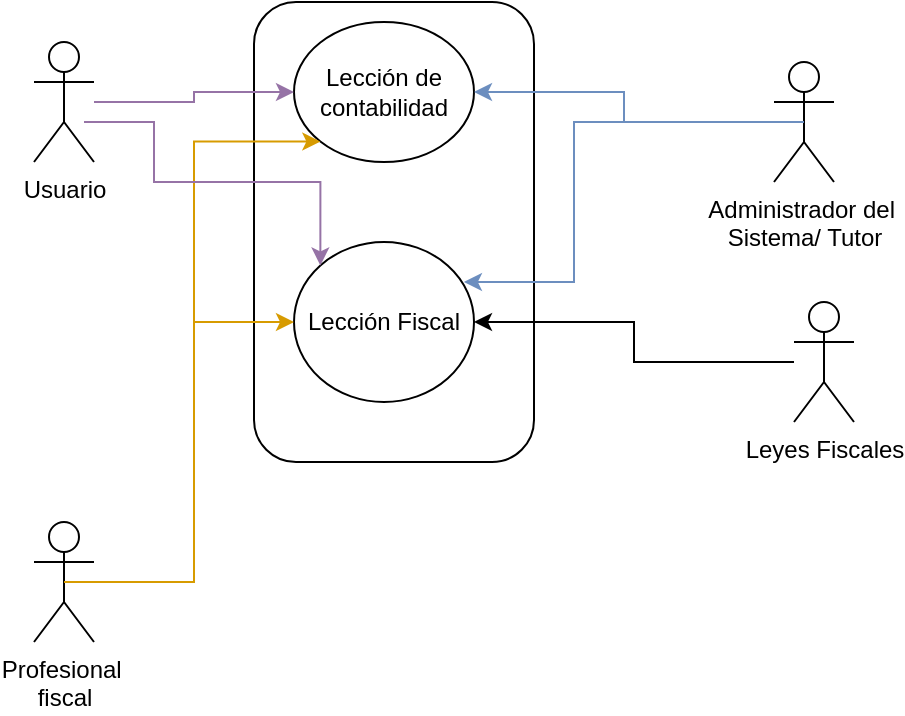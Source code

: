 <mxfile version="12.6.5" type="device"><diagram id="VlcNgdMxAHd7t4jrwora" name="Página-1"><mxGraphModel dx="846" dy="494" grid="1" gridSize="10" guides="1" tooltips="1" connect="1" arrows="1" fold="1" page="1" pageScale="1" pageWidth="827" pageHeight="1169" math="0" shadow="0"><root><mxCell id="0"/><mxCell id="1" parent="0"/><mxCell id="6AR6f_h3jLLX2x6Vhz1S-10" value="" style="rounded=1;whiteSpace=wrap;html=1;fillColor=none;" parent="1" vertex="1"><mxGeometry x="140" y="40" width="140" height="230" as="geometry"/></mxCell><mxCell id="6AR6f_h3jLLX2x6Vhz1S-2" value="Lección de contabilidad" style="ellipse;whiteSpace=wrap;html=1;" parent="1" vertex="1"><mxGeometry x="160" y="50" width="90" height="70" as="geometry"/></mxCell><mxCell id="6AR6f_h3jLLX2x6Vhz1S-8" value="Lección Fiscal" style="ellipse;whiteSpace=wrap;html=1;" parent="1" vertex="1"><mxGeometry x="160" y="160" width="90" height="80" as="geometry"/></mxCell><mxCell id="6AR6f_h3jLLX2x6Vhz1S-16" value="" style="edgeStyle=orthogonalEdgeStyle;rounded=0;orthogonalLoop=1;jettySize=auto;html=1;fillColor=#e1d5e7;strokeColor=#9673a6;" parent="1" source="6AR6f_h3jLLX2x6Vhz1S-12" target="6AR6f_h3jLLX2x6Vhz1S-2" edge="1"><mxGeometry relative="1" as="geometry"/></mxCell><mxCell id="6AR6f_h3jLLX2x6Vhz1S-12" value="Usuario" style="shape=umlActor;verticalLabelPosition=bottom;labelBackgroundColor=#ffffff;verticalAlign=top;html=1;outlineConnect=0;fillColor=none;" parent="1" vertex="1"><mxGeometry x="30" y="60" width="30" height="60" as="geometry"/></mxCell><mxCell id="6AR6f_h3jLLX2x6Vhz1S-28" value="" style="edgeStyle=orthogonalEdgeStyle;rounded=0;orthogonalLoop=1;jettySize=auto;html=1;entryX=0;entryY=1;entryDx=0;entryDy=0;exitX=0.5;exitY=0.5;exitDx=0;exitDy=0;exitPerimeter=0;fillColor=#ffe6cc;strokeColor=#d79b00;" parent="1" source="6AR6f_h3jLLX2x6Vhz1S-13" target="6AR6f_h3jLLX2x6Vhz1S-2" edge="1"><mxGeometry relative="1" as="geometry"><Array as="points"><mxPoint x="110" y="330"/><mxPoint x="110" y="110"/></Array></mxGeometry></mxCell><mxCell id="6AR6f_h3jLLX2x6Vhz1S-13" value="Profesional&amp;nbsp;&lt;br&gt;fiscal" style="shape=umlActor;verticalLabelPosition=bottom;labelBackgroundColor=#ffffff;verticalAlign=top;html=1;outlineConnect=0;fillColor=none;" parent="1" vertex="1"><mxGeometry x="30" y="300" width="30" height="60" as="geometry"/></mxCell><mxCell id="6AR6f_h3jLLX2x6Vhz1S-29" value="" style="edgeStyle=orthogonalEdgeStyle;rounded=0;orthogonalLoop=1;jettySize=auto;html=1;fillColor=#dae8fc;strokeColor=#6c8ebf;" parent="1" source="6AR6f_h3jLLX2x6Vhz1S-14" target="6AR6f_h3jLLX2x6Vhz1S-2" edge="1"><mxGeometry relative="1" as="geometry"/></mxCell><mxCell id="6AR6f_h3jLLX2x6Vhz1S-14" value="Administrador del&amp;nbsp;&lt;br&gt;Sistema/ Tutor" style="shape=umlActor;verticalLabelPosition=bottom;labelBackgroundColor=#ffffff;verticalAlign=top;html=1;outlineConnect=0;fillColor=none;" parent="1" vertex="1"><mxGeometry x="400" y="70" width="30" height="60" as="geometry"/></mxCell><mxCell id="6AR6f_h3jLLX2x6Vhz1S-36" value="" style="edgeStyle=orthogonalEdgeStyle;rounded=0;orthogonalLoop=1;jettySize=auto;html=1;entryX=0;entryY=0.5;entryDx=0;entryDy=0;exitX=0.5;exitY=0.5;exitDx=0;exitDy=0;exitPerimeter=0;fillColor=#ffe6cc;strokeColor=#d79b00;" parent="1" source="6AR6f_h3jLLX2x6Vhz1S-13" target="6AR6f_h3jLLX2x6Vhz1S-8" edge="1"><mxGeometry relative="1" as="geometry"><mxPoint x="65" y="330" as="sourcePoint"/><mxPoint x="170" y="275" as="targetPoint"/></mxGeometry></mxCell><mxCell id="6AR6f_h3jLLX2x6Vhz1S-38" value="" style="edgeStyle=orthogonalEdgeStyle;rounded=0;orthogonalLoop=1;jettySize=auto;html=1;entryX=0.944;entryY=0.25;entryDx=0;entryDy=0;entryPerimeter=0;exitX=0.5;exitY=0.5;exitDx=0;exitDy=0;exitPerimeter=0;fillColor=#dae8fc;strokeColor=#6c8ebf;" parent="1" source="6AR6f_h3jLLX2x6Vhz1S-14" target="6AR6f_h3jLLX2x6Vhz1S-8" edge="1"><mxGeometry relative="1" as="geometry"><mxPoint x="380" y="110" as="sourcePoint"/><mxPoint x="260" y="95" as="targetPoint"/><Array as="points"><mxPoint x="300" y="100"/><mxPoint x="300" y="180"/></Array></mxGeometry></mxCell><mxCell id="6AR6f_h3jLLX2x6Vhz1S-50" value="" style="edgeStyle=orthogonalEdgeStyle;rounded=0;orthogonalLoop=1;jettySize=auto;html=1;fillColor=#e1d5e7;strokeColor=#9673a6;entryX=0;entryY=0;entryDx=0;entryDy=0;exitX=0.5;exitY=0.5;exitDx=0;exitDy=0;exitPerimeter=0;" parent="1" target="6AR6f_h3jLLX2x6Vhz1S-8" edge="1"><mxGeometry relative="1" as="geometry"><mxPoint x="55" y="100" as="sourcePoint"/><mxPoint x="183.18" y="280.251" as="targetPoint"/><Array as="points"><mxPoint x="90" y="100"/><mxPoint x="90" y="130"/><mxPoint x="173" y="130"/></Array></mxGeometry></mxCell><mxCell id="66zZpkV2f_PMUL_96ZfW-4" value="" style="edgeStyle=orthogonalEdgeStyle;rounded=0;orthogonalLoop=1;jettySize=auto;html=1;entryX=1;entryY=0.5;entryDx=0;entryDy=0;" edge="1" parent="1" source="66zZpkV2f_PMUL_96ZfW-1" target="6AR6f_h3jLLX2x6Vhz1S-8"><mxGeometry relative="1" as="geometry"><mxPoint x="330" y="220" as="targetPoint"/></mxGeometry></mxCell><mxCell id="66zZpkV2f_PMUL_96ZfW-1" value="Leyes Fiscales" style="shape=umlActor;verticalLabelPosition=bottom;labelBackgroundColor=#ffffff;verticalAlign=top;html=1;outlineConnect=0;fillColor=none;" vertex="1" parent="1"><mxGeometry x="410" y="190" width="30" height="60" as="geometry"/></mxCell></root></mxGraphModel></diagram></mxfile>